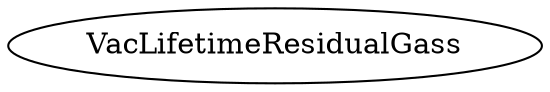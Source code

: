 /* Created by mdot for Matlab */
digraph m2html {

  VacLifetimeResidualGass [URL="VacLifetimeResidualGass.html"];
}